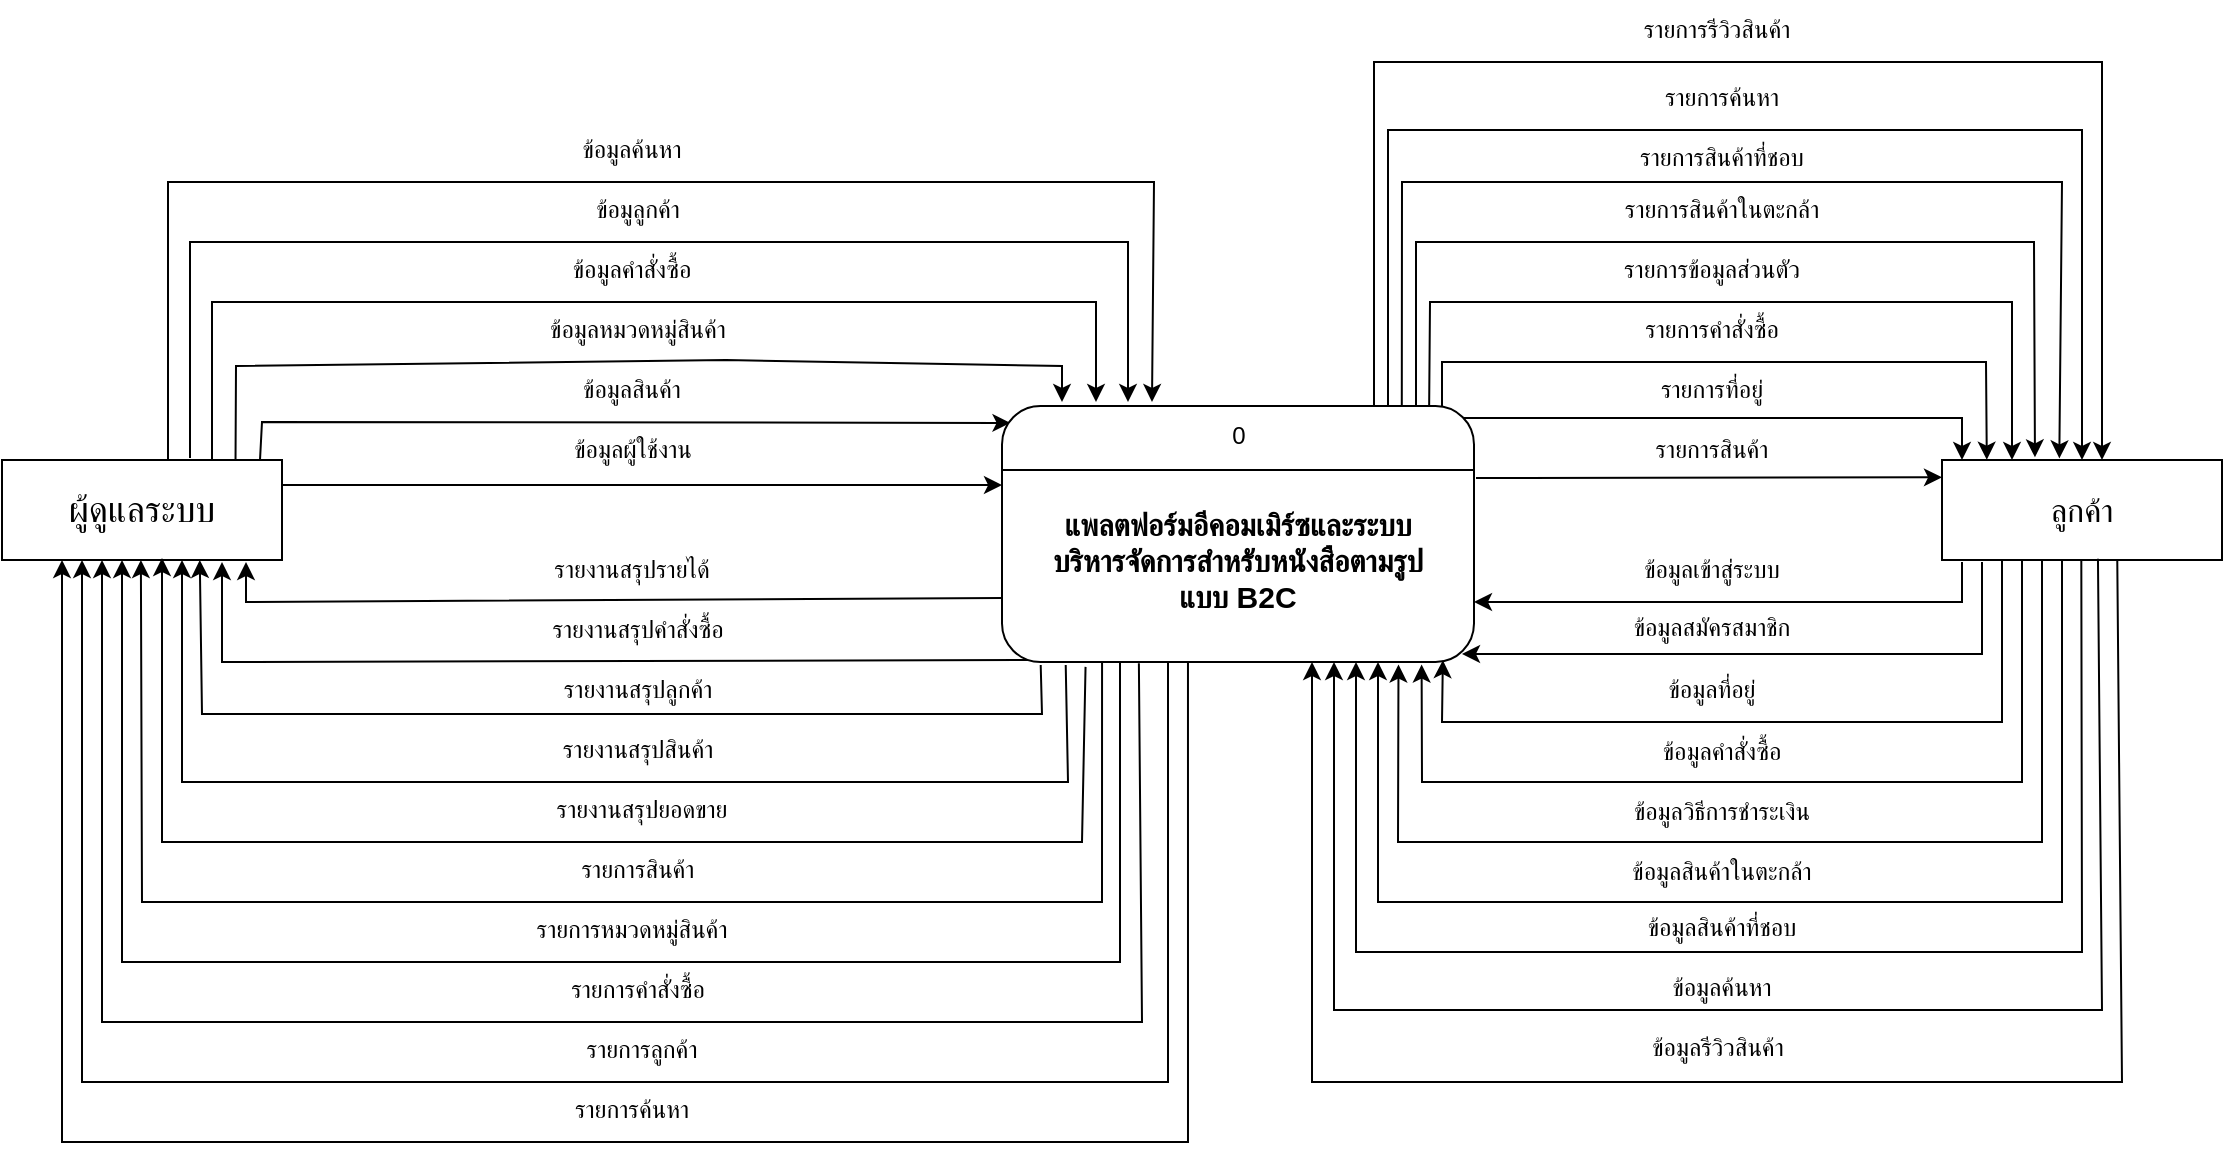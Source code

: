 <mxfile version="22.0.8" type="google">
  <diagram name="Page-1" id="sQkm6KDP3fwNAra3PlNF">
    <mxGraphModel grid="1" page="1" gridSize="10" guides="1" tooltips="1" connect="1" arrows="1" fold="1" pageScale="1" pageWidth="1169" pageHeight="827" math="0" shadow="0">
      <root>
        <mxCell id="0" />
        <mxCell id="1" parent="0" />
        <mxCell id="hlfoo49b2QJRz_j54Fa--24" value="" style="endArrow=classic;html=1;rounded=0;endSize=6;startSize=6;sourcePerimeterSpacing=5;jumpSize=9;" edge="1" parent="1">
          <mxGeometry width="50" height="50" relative="1" as="geometry">
            <mxPoint x="113" y="389" as="sourcePoint" />
            <mxPoint x="605" y="360" as="targetPoint" />
            <Array as="points">
              <mxPoint x="113" y="250" />
              <mxPoint x="606" y="250" />
            </Array>
          </mxGeometry>
        </mxCell>
        <mxCell id="hlfoo49b2QJRz_j54Fa--1" value="" style="html=1;dashed=0;whiteSpace=wrap;" vertex="1" parent="1">
          <mxGeometry x="1000" y="389" width="140" height="50" as="geometry" />
        </mxCell>
        <mxCell id="hlfoo49b2QJRz_j54Fa--2" value="" style="html=1;dashed=0;whiteSpace=wrap;" vertex="1" parent="1">
          <mxGeometry x="30" y="389" width="140" height="50" as="geometry" />
        </mxCell>
        <mxCell id="hlfoo49b2QJRz_j54Fa--7" value="&lt;font style=&quot;font-size: 18px;&quot;&gt;ผู้ดูแลระบบ&lt;/font&gt;" style="text;strokeColor=none;align=center;fillColor=none;html=1;verticalAlign=middle;whiteSpace=wrap;rounded=0;" vertex="1" parent="1">
          <mxGeometry x="50" y="399" width="100" height="30" as="geometry" />
        </mxCell>
        <mxCell id="hlfoo49b2QJRz_j54Fa--8" value="&lt;font style=&quot;font-size: 16px;&quot;&gt;ลูกค้า&lt;/font&gt;" style="text;strokeColor=none;align=center;fillColor=none;html=1;verticalAlign=middle;whiteSpace=wrap;rounded=0;" vertex="1" parent="1">
          <mxGeometry x="1035" y="399" width="70" height="30" as="geometry" />
        </mxCell>
        <mxCell id="hlfoo49b2QJRz_j54Fa--10" value="" style="endArrow=classic;html=1;rounded=0;strokeColor=#000000;exitX=1;exitY=0.25;exitDx=0;exitDy=0;entryX=0;entryY=0.309;entryDx=0;entryDy=0;entryPerimeter=0;" edge="1" parent="1" source="hlfoo49b2QJRz_j54Fa--2" target="hlfoo49b2QJRz_j54Fa--72">
          <mxGeometry width="50" height="50" relative="1" as="geometry">
            <mxPoint x="180" y="399" as="sourcePoint" />
            <mxPoint x="540" y="402" as="targetPoint" />
          </mxGeometry>
        </mxCell>
        <mxCell id="hlfoo49b2QJRz_j54Fa--11" value="ข้อมูลผู้ใช้งาน" style="text;strokeColor=none;align=center;fillColor=none;html=1;verticalAlign=middle;whiteSpace=wrap;rounded=0;" vertex="1" parent="1">
          <mxGeometry x="307.5" y="369" width="75" height="30" as="geometry" />
        </mxCell>
        <mxCell id="hlfoo49b2QJRz_j54Fa--15" value="ข้อมูลสินค้า" style="text;strokeColor=none;align=center;fillColor=none;html=1;verticalAlign=middle;whiteSpace=wrap;rounded=0;" vertex="1" parent="1">
          <mxGeometry x="300" y="339" width="90" height="30" as="geometry" />
        </mxCell>
        <mxCell id="hlfoo49b2QJRz_j54Fa--17" value="" style="endArrow=classic;html=1;rounded=0;exitX=0.834;exitY=0.007;exitDx=0;exitDy=0;exitPerimeter=0;" edge="1" parent="1" source="hlfoo49b2QJRz_j54Fa--2">
          <mxGeometry width="50" height="50" relative="1" as="geometry">
            <mxPoint x="148.57" y="379" as="sourcePoint" />
            <mxPoint x="560" y="360" as="targetPoint" />
            <Array as="points">
              <mxPoint x="147" y="342" />
              <mxPoint x="392" y="339" />
              <mxPoint x="560" y="342" />
            </Array>
          </mxGeometry>
        </mxCell>
        <mxCell id="hlfoo49b2QJRz_j54Fa--20" value="" style="endArrow=classic;html=1;rounded=0;" edge="1" parent="1">
          <mxGeometry width="50" height="50" relative="1" as="geometry">
            <mxPoint x="135" y="389" as="sourcePoint" />
            <mxPoint x="577" y="360" as="targetPoint" />
            <Array as="points">
              <mxPoint x="135" y="310" />
              <mxPoint x="577" y="310" />
            </Array>
          </mxGeometry>
        </mxCell>
        <mxCell id="hlfoo49b2QJRz_j54Fa--21" value="" style="endArrow=classic;html=1;rounded=0;exitX=0.59;exitY=-0.021;exitDx=0;exitDy=0;exitPerimeter=0;" edge="1" parent="1">
          <mxGeometry width="50" height="50" relative="1" as="geometry">
            <mxPoint x="124" y="388" as="sourcePoint" />
            <mxPoint x="593" y="360" as="targetPoint" />
            <Array as="points">
              <mxPoint x="124" y="280" />
              <mxPoint x="593" y="280" />
            </Array>
          </mxGeometry>
        </mxCell>
        <mxCell id="hlfoo49b2QJRz_j54Fa--22" value="ข้อมูลหมวดหมู่สินค้า" style="text;strokeColor=none;align=center;fillColor=none;html=1;verticalAlign=middle;whiteSpace=wrap;rounded=0;" vertex="1" parent="1">
          <mxGeometry x="292.5" y="309" width="110" height="30" as="geometry" />
        </mxCell>
        <mxCell id="hlfoo49b2QJRz_j54Fa--25" value="" style="endArrow=classic;html=1;rounded=0;entryX=0.018;entryY=0.066;entryDx=0;entryDy=0;entryPerimeter=0;" edge="1" parent="1" target="hlfoo49b2QJRz_j54Fa--72">
          <mxGeometry width="50" height="50" relative="1" as="geometry">
            <mxPoint x="159" y="389" as="sourcePoint" />
            <mxPoint x="524" y="370" as="targetPoint" />
            <Array as="points">
              <mxPoint x="160" y="370" />
            </Array>
          </mxGeometry>
        </mxCell>
        <mxCell id="hlfoo49b2QJRz_j54Fa--35" value="ข้อมูลคำสั่งซื้อ" style="text;strokeColor=none;align=center;fillColor=none;html=1;verticalAlign=middle;whiteSpace=wrap;rounded=0;" vertex="1" parent="1">
          <mxGeometry x="285" y="279" width="120" height="30" as="geometry" />
        </mxCell>
        <mxCell id="hlfoo49b2QJRz_j54Fa--36" value="" style="endArrow=classic;html=1;rounded=0;exitX=0;exitY=0.75;exitDx=0;exitDy=0;" edge="1" parent="1" source="hlfoo49b2QJRz_j54Fa--72">
          <mxGeometry width="50" height="50" relative="1" as="geometry">
            <mxPoint x="490" y="459" as="sourcePoint" />
            <mxPoint x="152" y="440" as="targetPoint" />
            <Array as="points">
              <mxPoint x="152" y="460" />
            </Array>
          </mxGeometry>
        </mxCell>
        <mxCell id="hlfoo49b2QJRz_j54Fa--38" value="ข้อมูลูกค้า" style="text;strokeColor=none;align=center;fillColor=none;html=1;verticalAlign=middle;whiteSpace=wrap;rounded=0;" vertex="1" parent="1">
          <mxGeometry x="297.5" y="249" width="100" height="30" as="geometry" />
        </mxCell>
        <mxCell id="hlfoo49b2QJRz_j54Fa--45" value="รายงานสรุปรายได้" style="text;strokeColor=none;align=center;fillColor=none;html=1;verticalAlign=middle;whiteSpace=wrap;rounded=0;" vertex="1" parent="1">
          <mxGeometry x="290" y="429" width="110" height="30" as="geometry" />
        </mxCell>
        <mxCell id="hlfoo49b2QJRz_j54Fa--46" value="" style="endArrow=classic;html=1;rounded=0;" edge="1" parent="1">
          <mxGeometry width="50" height="50" relative="1" as="geometry">
            <mxPoint x="543" y="489" as="sourcePoint" />
            <mxPoint x="140" y="440" as="targetPoint" />
            <Array as="points">
              <mxPoint x="140" y="490" />
            </Array>
          </mxGeometry>
        </mxCell>
        <mxCell id="hlfoo49b2QJRz_j54Fa--47" value="รายงานสรุปคำสั่งซื้อ" style="text;strokeColor=none;align=center;fillColor=none;html=1;verticalAlign=middle;whiteSpace=wrap;rounded=0;" vertex="1" parent="1">
          <mxGeometry x="287.5" y="459" width="120" height="30" as="geometry" />
        </mxCell>
        <mxCell id="hlfoo49b2QJRz_j54Fa--48" value="รายงานสรุปลูกค้า" style="text;strokeColor=none;align=center;fillColor=none;html=1;verticalAlign=middle;whiteSpace=wrap;rounded=0;" vertex="1" parent="1">
          <mxGeometry x="297.5" y="489" width="100" height="30" as="geometry" />
        </mxCell>
        <mxCell id="hlfoo49b2QJRz_j54Fa--49" value="" style="endArrow=classic;html=1;rounded=0;exitX=0.082;exitY=1.012;exitDx=0;exitDy=0;exitPerimeter=0;" edge="1" parent="1" source="hlfoo49b2QJRz_j54Fa--72">
          <mxGeometry width="50" height="50" relative="1" as="geometry">
            <mxPoint x="550" y="516" as="sourcePoint" />
            <mxPoint x="128.89" y="439" as="targetPoint" />
            <Array as="points">
              <mxPoint x="550" y="516" />
              <mxPoint x="130" y="516" />
            </Array>
          </mxGeometry>
        </mxCell>
        <mxCell id="hlfoo49b2QJRz_j54Fa--50" value="รายงานสรุปสินค้า" style="text;strokeColor=none;align=center;fillColor=none;html=1;verticalAlign=middle;whiteSpace=wrap;rounded=0;" vertex="1" parent="1">
          <mxGeometry x="297.5" y="519" width="100" height="30" as="geometry" />
        </mxCell>
        <mxCell id="hlfoo49b2QJRz_j54Fa--51" value="" style="endArrow=classic;html=1;rounded=0;exitX=0.135;exitY=1.012;exitDx=0;exitDy=0;exitPerimeter=0;" edge="1" parent="1" source="hlfoo49b2QJRz_j54Fa--72">
          <mxGeometry width="50" height="50" relative="1" as="geometry">
            <mxPoint x="538.048" y="519.968" as="sourcePoint" />
            <mxPoint x="120" y="439" as="targetPoint" />
            <Array as="points">
              <mxPoint x="563" y="550" />
              <mxPoint x="120" y="550" />
            </Array>
          </mxGeometry>
        </mxCell>
        <mxCell id="hlfoo49b2QJRz_j54Fa--52" value="รายงานสรุปยอดขาย" style="text;strokeColor=none;align=center;fillColor=none;html=1;verticalAlign=middle;whiteSpace=wrap;rounded=0;" vertex="1" parent="1">
          <mxGeometry x="265" y="549" width="170" height="30" as="geometry" />
        </mxCell>
        <mxCell id="hlfoo49b2QJRz_j54Fa--53" value="" style="endArrow=classic;html=1;rounded=0;exitX=0.177;exitY=1.019;exitDx=0;exitDy=0;exitPerimeter=0;" edge="1" parent="1" source="hlfoo49b2QJRz_j54Fa--72">
          <mxGeometry width="50" height="50" relative="1" as="geometry">
            <mxPoint x="552.128" y="528.064" as="sourcePoint" />
            <mxPoint x="110" y="438" as="targetPoint" />
            <Array as="points">
              <mxPoint x="570" y="580" />
              <mxPoint x="110" y="580" />
            </Array>
          </mxGeometry>
        </mxCell>
        <mxCell id="hlfoo49b2QJRz_j54Fa--54" value="รายการสินค้า" style="text;strokeColor=none;align=center;fillColor=none;html=1;verticalAlign=middle;whiteSpace=wrap;rounded=0;" vertex="1" parent="1">
          <mxGeometry x="287.5" y="579" width="120" height="30" as="geometry" />
        </mxCell>
        <mxCell id="hlfoo49b2QJRz_j54Fa--55" value="" style="endArrow=classic;html=1;rounded=0;exitX=0.212;exitY=1;exitDx=0;exitDy=0;exitPerimeter=0;" edge="1" parent="1" source="hlfoo49b2QJRz_j54Fa--72">
          <mxGeometry width="50" height="50" relative="1" as="geometry">
            <mxPoint x="566.384" y="531.584" as="sourcePoint" />
            <mxPoint x="99.44" y="439" as="targetPoint" />
            <Array as="points">
              <mxPoint x="580" y="610" />
              <mxPoint x="100" y="610" />
            </Array>
          </mxGeometry>
        </mxCell>
        <mxCell id="hlfoo49b2QJRz_j54Fa--56" value="รายการหมวดหมู่สินค้า" style="text;strokeColor=none;align=center;fillColor=none;html=1;verticalAlign=middle;whiteSpace=wrap;rounded=0;" vertex="1" parent="1">
          <mxGeometry x="285" y="609" width="120" height="30" as="geometry" />
        </mxCell>
        <mxCell id="hlfoo49b2QJRz_j54Fa--57" value="" style="endArrow=classic;html=1;rounded=0;exitX=0.25;exitY=1;exitDx=0;exitDy=0;" edge="1" parent="1" source="hlfoo49b2QJRz_j54Fa--72">
          <mxGeometry width="50" height="50" relative="1" as="geometry">
            <mxPoint x="578" y="530" as="sourcePoint" />
            <mxPoint x="90" y="439" as="targetPoint" />
            <Array as="points">
              <mxPoint x="589" y="640" />
              <mxPoint x="90" y="640" />
            </Array>
          </mxGeometry>
        </mxCell>
        <mxCell id="hlfoo49b2QJRz_j54Fa--58" value="รายการคำสั่งซื้อ" style="text;strokeColor=none;align=center;fillColor=none;html=1;verticalAlign=middle;whiteSpace=wrap;rounded=0;" vertex="1" parent="1">
          <mxGeometry x="297.5" y="639" width="100" height="30" as="geometry" />
        </mxCell>
        <mxCell id="hlfoo49b2QJRz_j54Fa--59" value="" style="endArrow=classic;html=1;rounded=0;exitX=0.29;exitY=1.005;exitDx=0;exitDy=0;exitPerimeter=0;" edge="1" parent="1" source="hlfoo49b2QJRz_j54Fa--72">
          <mxGeometry width="50" height="50" relative="1" as="geometry">
            <mxPoint x="589" y="530" as="sourcePoint" />
            <mxPoint x="80" y="439" as="targetPoint" />
            <Array as="points">
              <mxPoint x="600" y="670" />
              <mxPoint x="80" y="670" />
            </Array>
          </mxGeometry>
        </mxCell>
        <mxCell id="hlfoo49b2QJRz_j54Fa--60" value="รายการลูกค้า" style="text;strokeColor=none;align=center;fillColor=none;html=1;verticalAlign=middle;whiteSpace=wrap;rounded=0;" vertex="1" parent="1">
          <mxGeometry x="305" y="669" width="90" height="30" as="geometry" />
        </mxCell>
        <mxCell id="hlfoo49b2QJRz_j54Fa--72" value="" style="html=1;dashed=0;whiteSpace=wrap;strokeColor=default;align=center;verticalAlign=middle;fontFamily=Helvetica;fontSize=12;fontColor=default;startSize=20;fillColor=#ffffff;rounded=1;" vertex="1" parent="1">
          <mxGeometry x="530" y="362" width="236" height="128" as="geometry" />
        </mxCell>
        <mxCell id="hlfoo49b2QJRz_j54Fa--73" value="0" style="text;strokeColor=none;align=center;fillColor=none;html=1;verticalAlign=middle;whiteSpace=wrap;rounded=0;fontSize=12;fontFamily=Helvetica;fontColor=default;" vertex="1" parent="1">
          <mxGeometry x="630.5" y="362" width="35" height="30" as="geometry" />
        </mxCell>
        <mxCell id="hlfoo49b2QJRz_j54Fa--74" value="" style="endArrow=none;html=1;rounded=0;fontFamily=Helvetica;fontSize=12;fontColor=default;startSize=20;entryX=1;entryY=0.25;entryDx=0;entryDy=0;exitX=0;exitY=0.25;exitDx=0;exitDy=0;" edge="1" parent="1" source="hlfoo49b2QJRz_j54Fa--72" target="hlfoo49b2QJRz_j54Fa--72">
          <mxGeometry width="50" height="50" relative="1" as="geometry">
            <mxPoint x="550" y="413" as="sourcePoint" />
            <mxPoint x="600" y="363" as="targetPoint" />
            <Array as="points" />
          </mxGeometry>
        </mxCell>
        <mxCell id="hlfoo49b2QJRz_j54Fa--76" value="&lt;b style=&quot;font-size: 15px;&quot;&gt;แพลตฟอร์มอีคอมเมิร์ซและระบบบริหารจัดการสำหรับหนังสือตามรูปแบบ &lt;span style=&quot;font-family: &amp;quot;TH SarabunPSK&amp;quot;, sans-serif;&quot;&gt;B&lt;span lang=&quot;TH&quot;&gt;2&lt;/span&gt;C&lt;/span&gt;&lt;/b&gt;" style="text;strokeColor=none;align=center;fillColor=none;html=1;verticalAlign=middle;whiteSpace=wrap;rounded=0;fontSize=12;fontFamily=Helvetica;fontColor=default;" vertex="1" parent="1">
          <mxGeometry x="546.03" y="399" width="203.95" height="79.5" as="geometry" />
        </mxCell>
        <mxCell id="hlfoo49b2QJRz_j54Fa--77" value="" style="endArrow=classic;html=1;rounded=0;fontFamily=Helvetica;fontSize=12;fontColor=default;startSize=20;" edge="1" parent="1">
          <mxGeometry width="50" height="50" relative="1" as="geometry">
            <mxPoint x="613" y="490" as="sourcePoint" />
            <mxPoint x="70" y="439" as="targetPoint" />
            <Array as="points">
              <mxPoint x="613" y="700" />
              <mxPoint x="70" y="700" />
            </Array>
          </mxGeometry>
        </mxCell>
        <mxCell id="hlfoo49b2QJRz_j54Fa--79" value="" style="endArrow=classic;html=1;rounded=0;fontFamily=Helvetica;fontSize=12;fontColor=default;startSize=20;" edge="1" parent="1">
          <mxGeometry width="50" height="50" relative="1" as="geometry">
            <mxPoint x="767" y="398" as="sourcePoint" />
            <mxPoint x="1000" y="397.67" as="targetPoint" />
          </mxGeometry>
        </mxCell>
        <mxCell id="hlfoo49b2QJRz_j54Fa--82" value="" style="endArrow=classic;html=1;rounded=0;fontFamily=Helvetica;fontSize=12;fontColor=default;startSize=20;" edge="1" parent="1">
          <mxGeometry width="50" height="50" relative="1" as="geometry">
            <mxPoint x="1010" y="440.0" as="sourcePoint" />
            <mxPoint x="766" y="460" as="targetPoint" />
            <Array as="points">
              <mxPoint x="1010" y="460" />
            </Array>
          </mxGeometry>
        </mxCell>
        <mxCell id="hlfoo49b2QJRz_j54Fa--83" value="รายการข้อมูลส่วนตัว" style="text;strokeColor=none;align=center;fillColor=none;html=1;verticalAlign=middle;whiteSpace=wrap;rounded=0;fontSize=12;fontFamily=Helvetica;fontColor=default;" vertex="1" parent="1">
          <mxGeometry x="830" y="279" width="110" height="30" as="geometry" />
        </mxCell>
        <mxCell id="hlfoo49b2QJRz_j54Fa--84" value="ข้อมูลเข้าสู่ระบบ" style="text;strokeColor=none;align=center;fillColor=none;html=1;verticalAlign=middle;whiteSpace=wrap;rounded=0;fontSize=12;fontFamily=Helvetica;fontColor=default;" vertex="1" parent="1">
          <mxGeometry x="840" y="429" width="90" height="30" as="geometry" />
        </mxCell>
        <mxCell id="hlfoo49b2QJRz_j54Fa--85" value="ข้อมูลวิธีการชำระเงิน" style="text;strokeColor=none;align=center;fillColor=none;html=1;verticalAlign=middle;whiteSpace=wrap;rounded=0;fontSize=12;fontFamily=Helvetica;fontColor=default;" vertex="1" parent="1">
          <mxGeometry x="830" y="550" width="120" height="30" as="geometry" />
        </mxCell>
        <mxCell id="hlfoo49b2QJRz_j54Fa--86" value="" style="endArrow=classic;html=1;rounded=0;fontFamily=Helvetica;fontSize=12;fontColor=default;startSize=20;" edge="1" parent="1">
          <mxGeometry width="50" height="50" relative="1" as="geometry">
            <mxPoint x="1020" y="440" as="sourcePoint" />
            <mxPoint x="760" y="486" as="targetPoint" />
            <Array as="points">
              <mxPoint x="1020" y="486" />
            </Array>
          </mxGeometry>
        </mxCell>
        <mxCell id="hlfoo49b2QJRz_j54Fa--87" value="" style="endArrow=classic;html=1;rounded=0;fontFamily=Helvetica;fontSize=12;fontColor=default;startSize=20;" edge="1" parent="1">
          <mxGeometry width="50" height="50" relative="1" as="geometry">
            <mxPoint x="761" y="368" as="sourcePoint" />
            <mxPoint x="1010" y="389" as="targetPoint" />
            <Array as="points">
              <mxPoint x="1010" y="368" />
            </Array>
          </mxGeometry>
        </mxCell>
        <mxCell id="hlfoo49b2QJRz_j54Fa--88" value="ข้อมูลที่อยู่" style="text;strokeColor=none;align=center;fillColor=none;html=1;verticalAlign=middle;whiteSpace=wrap;rounded=0;fontSize=12;fontFamily=Helvetica;fontColor=default;" vertex="1" parent="1">
          <mxGeometry x="845" y="489" width="80" height="30" as="geometry" />
        </mxCell>
        <mxCell id="hlfoo49b2QJRz_j54Fa--89" value="" style="endArrow=classic;html=1;rounded=0;fontFamily=Helvetica;fontSize=12;fontColor=default;startSize=20;entryX=0.934;entryY=0.993;entryDx=0;entryDy=0;entryPerimeter=0;" edge="1" parent="1" target="hlfoo49b2QJRz_j54Fa--72">
          <mxGeometry width="50" height="50" relative="1" as="geometry">
            <mxPoint x="1030" y="439" as="sourcePoint" />
            <mxPoint x="730" y="520" as="targetPoint" />
            <Array as="points">
              <mxPoint x="1030" y="520" />
              <mxPoint x="750" y="520" />
            </Array>
          </mxGeometry>
        </mxCell>
        <mxCell id="hlfoo49b2QJRz_j54Fa--90" value="ข้อมูลคำสั่งซื้อ" style="text;strokeColor=none;align=center;fillColor=none;html=1;verticalAlign=middle;whiteSpace=wrap;rounded=0;fontSize=12;fontFamily=Helvetica;fontColor=default;" vertex="1" parent="1">
          <mxGeometry x="845" y="520" width="90" height="30" as="geometry" />
        </mxCell>
        <mxCell id="hlfoo49b2QJRz_j54Fa--91" value="" style="endArrow=classic;html=1;rounded=0;fontFamily=Helvetica;fontSize=12;fontColor=default;startSize=20;entryX=0.889;entryY=1.01;entryDx=0;entryDy=0;entryPerimeter=0;" edge="1" parent="1" target="hlfoo49b2QJRz_j54Fa--72">
          <mxGeometry width="50" height="50" relative="1" as="geometry">
            <mxPoint x="1040" y="439" as="sourcePoint" />
            <mxPoint x="710" y="550" as="targetPoint" />
            <Array as="points">
              <mxPoint x="1040" y="550" />
              <mxPoint x="740" y="550" />
            </Array>
          </mxGeometry>
        </mxCell>
        <mxCell id="hlfoo49b2QJRz_j54Fa--92" value="รายการที่อยู่" style="text;strokeColor=none;align=center;fillColor=none;html=1;verticalAlign=middle;whiteSpace=wrap;rounded=0;fontSize=12;fontFamily=Helvetica;fontColor=default;" vertex="1" parent="1">
          <mxGeometry x="845" y="339" width="80" height="30" as="geometry" />
        </mxCell>
        <mxCell id="hlfoo49b2QJRz_j54Fa--93" value="" style="endArrow=classic;html=1;rounded=0;fontFamily=Helvetica;fontSize=12;fontColor=default;startSize=20;entryX=0.16;entryY=-0.003;entryDx=0;entryDy=0;entryPerimeter=0;" edge="1" parent="1" target="hlfoo49b2QJRz_j54Fa--1">
          <mxGeometry width="50" height="50" relative="1" as="geometry">
            <mxPoint x="750" y="362" as="sourcePoint" />
            <mxPoint x="1040" y="340" as="targetPoint" />
            <Array as="points">
              <mxPoint x="750" y="340" />
              <mxPoint x="1022" y="340" />
            </Array>
          </mxGeometry>
        </mxCell>
        <mxCell id="hlfoo49b2QJRz_j54Fa--94" value="รายการคำสั่งซื้อ" style="text;strokeColor=none;align=center;fillColor=none;html=1;verticalAlign=middle;whiteSpace=wrap;rounded=0;fontSize=12;fontFamily=Helvetica;fontColor=default;" vertex="1" parent="1">
          <mxGeometry x="835" y="309" width="100" height="30" as="geometry" />
        </mxCell>
        <mxCell id="EOjVual6jyeFLFW5djN4-1" value="ข้อมูลสมัครสมาชิก" style="text;strokeColor=none;align=center;fillColor=none;html=1;verticalAlign=middle;whiteSpace=wrap;rounded=0;" vertex="1" parent="1">
          <mxGeometry x="830" y="458" width="110" height="30" as="geometry" />
        </mxCell>
        <mxCell id="EOjVual6jyeFLFW5djN4-2" value="" style="endArrow=classic;html=1;rounded=0;entryX=0.84;entryY=1.01;entryDx=0;entryDy=0;entryPerimeter=0;" edge="1" parent="1" target="hlfoo49b2QJRz_j54Fa--72">
          <mxGeometry width="50" height="50" relative="1" as="geometry">
            <mxPoint x="1050" y="439" as="sourcePoint" />
            <mxPoint x="700" y="580" as="targetPoint" />
            <Array as="points">
              <mxPoint x="1050" y="580" />
              <mxPoint x="728" y="580" />
            </Array>
          </mxGeometry>
        </mxCell>
        <mxCell id="EOjVual6jyeFLFW5djN4-3" value="ข้อมูลสินค้าในตะกล้า" style="text;strokeColor=none;align=center;fillColor=none;html=1;verticalAlign=middle;whiteSpace=wrap;rounded=0;" vertex="1" parent="1">
          <mxGeometry x="830" y="580" width="120" height="30" as="geometry" />
        </mxCell>
        <mxCell id="EOjVual6jyeFLFW5djN4-4" value="" style="endArrow=classic;html=1;rounded=0;" edge="1" parent="1">
          <mxGeometry width="50" height="50" relative="1" as="geometry">
            <mxPoint x="1060" y="439" as="sourcePoint" />
            <mxPoint x="718" y="490" as="targetPoint" />
            <Array as="points">
              <mxPoint x="1060" y="610" />
              <mxPoint x="718" y="610" />
            </Array>
          </mxGeometry>
        </mxCell>
        <mxCell id="EOjVual6jyeFLFW5djN4-5" value="ข้อมูลสินค้าที่ชอบ" style="text;strokeColor=none;align=center;fillColor=none;html=1;verticalAlign=middle;whiteSpace=wrap;rounded=0;" vertex="1" parent="1">
          <mxGeometry x="840" y="608" width="100" height="30" as="geometry" />
        </mxCell>
        <mxCell id="EOjVual6jyeFLFW5djN4-6" value="" style="endArrow=classic;html=1;rounded=0;" edge="1" parent="1">
          <mxGeometry width="50" height="50" relative="1" as="geometry">
            <mxPoint x="1069.66" y="439" as="sourcePoint" />
            <mxPoint x="707" y="490" as="targetPoint" />
            <Array as="points">
              <mxPoint x="1070" y="635" />
              <mxPoint x="707" y="635" />
            </Array>
          </mxGeometry>
        </mxCell>
        <mxCell id="EOjVual6jyeFLFW5djN4-7" value="" style="endArrow=classic;html=1;rounded=0;entryX=0.25;entryY=0;entryDx=0;entryDy=0;exitX=0.905;exitY=-0.002;exitDx=0;exitDy=0;exitPerimeter=0;" edge="1" parent="1" source="hlfoo49b2QJRz_j54Fa--72" target="hlfoo49b2QJRz_j54Fa--1">
          <mxGeometry width="50" height="50" relative="1" as="geometry">
            <mxPoint x="744" y="360" as="sourcePoint" />
            <mxPoint x="1040" y="300" as="targetPoint" />
            <Array as="points">
              <mxPoint x="744" y="310" />
              <mxPoint x="1035" y="310" />
            </Array>
          </mxGeometry>
        </mxCell>
        <mxCell id="EOjVual6jyeFLFW5djN4-8" value="รายการสินค้าในตะกล้า" style="text;strokeColor=none;align=center;fillColor=none;html=1;verticalAlign=middle;whiteSpace=wrap;rounded=0;" vertex="1" parent="1">
          <mxGeometry x="825" y="249" width="130" height="30" as="geometry" />
        </mxCell>
        <mxCell id="EOjVual6jyeFLFW5djN4-9" value="" style="endArrow=classic;html=1;rounded=0;entryX=0.332;entryY=-0.027;entryDx=0;entryDy=0;entryPerimeter=0;" edge="1" parent="1" target="hlfoo49b2QJRz_j54Fa--1">
          <mxGeometry width="50" height="50" relative="1" as="geometry">
            <mxPoint x="737" y="362" as="sourcePoint" />
            <mxPoint x="1060" y="280" as="targetPoint" />
            <Array as="points">
              <mxPoint x="737" y="280" />
              <mxPoint x="1046" y="280" />
            </Array>
          </mxGeometry>
        </mxCell>
        <mxCell id="EOjVual6jyeFLFW5djN4-10" value="รายการสินค้าที่ชอบ" style="text;strokeColor=none;align=center;fillColor=none;html=1;verticalAlign=middle;whiteSpace=wrap;rounded=0;" vertex="1" parent="1">
          <mxGeometry x="830" y="223" width="120" height="30" as="geometry" />
        </mxCell>
        <mxCell id="EOjVual6jyeFLFW5djN4-11" value="" style="endArrow=classic;html=1;rounded=0;entryX=0.419;entryY=-0.016;entryDx=0;entryDy=0;entryPerimeter=0;" edge="1" parent="1" target="hlfoo49b2QJRz_j54Fa--1">
          <mxGeometry width="50" height="50" relative="1" as="geometry">
            <mxPoint x="729.9" y="362" as="sourcePoint" />
            <mxPoint x="1070" y="250" as="targetPoint" />
            <Array as="points">
              <mxPoint x="730" y="250" />
              <mxPoint x="1060" y="250" />
            </Array>
          </mxGeometry>
        </mxCell>
        <mxCell id="EOjVual6jyeFLFW5djN4-12" value="รายการสินค้า" style="text;strokeColor=none;align=center;fillColor=none;html=1;verticalAlign=middle;whiteSpace=wrap;rounded=0;" vertex="1" parent="1">
          <mxGeometry x="845" y="369" width="80" height="30" as="geometry" />
        </mxCell>
        <mxCell id="EOjVual6jyeFLFW5djN4-13" value="ข้อมูลค้นหา" style="text;strokeColor=none;align=center;fillColor=none;html=1;verticalAlign=middle;whiteSpace=wrap;rounded=0;" vertex="1" parent="1">
          <mxGeometry x="840" y="638" width="100" height="30" as="geometry" />
        </mxCell>
        <mxCell id="EOjVual6jyeFLFW5djN4-14" value="" style="endArrow=classic;html=1;rounded=0;exitX=0.557;exitY=0.988;exitDx=0;exitDy=0;exitPerimeter=0;" edge="1" parent="1" source="hlfoo49b2QJRz_j54Fa--1">
          <mxGeometry width="50" height="50" relative="1" as="geometry">
            <mxPoint x="1090" y="664" as="sourcePoint" />
            <mxPoint x="696" y="490" as="targetPoint" />
            <Array as="points">
              <mxPoint x="1080" y="664" />
              <mxPoint x="696" y="664" />
            </Array>
          </mxGeometry>
        </mxCell>
        <mxCell id="EOjVual6jyeFLFW5djN4-15" value="" style="endArrow=classic;html=1;rounded=0;entryX=0.5;entryY=0;entryDx=0;entryDy=0;" edge="1" parent="1" target="hlfoo49b2QJRz_j54Fa--1">
          <mxGeometry width="50" height="50" relative="1" as="geometry">
            <mxPoint x="723" y="362" as="sourcePoint" />
            <mxPoint x="1090" y="224" as="targetPoint" />
            <Array as="points">
              <mxPoint x="723" y="224" />
              <mxPoint x="1070" y="224" />
            </Array>
          </mxGeometry>
        </mxCell>
        <mxCell id="EOjVual6jyeFLFW5djN4-16" value="รายการค้นหา" style="text;strokeColor=none;align=center;fillColor=none;html=1;verticalAlign=middle;whiteSpace=wrap;rounded=0;" vertex="1" parent="1">
          <mxGeometry x="835" y="193" width="110" height="30" as="geometry" />
        </mxCell>
        <mxCell id="EOjVual6jyeFLFW5djN4-17" value="" style="endArrow=classic;html=1;rounded=0;" edge="1" parent="1">
          <mxGeometry width="50" height="50" relative="1" as="geometry">
            <mxPoint x="716" y="362" as="sourcePoint" />
            <mxPoint x="1080" y="389" as="targetPoint" />
            <Array as="points">
              <mxPoint x="716" y="190" />
              <mxPoint x="1080" y="190" />
            </Array>
          </mxGeometry>
        </mxCell>
        <mxCell id="EOjVual6jyeFLFW5djN4-19" value="รายการรีวิวสินค้า" style="text;strokeColor=none;align=center;fillColor=none;html=1;verticalAlign=middle;whiteSpace=wrap;rounded=0;" vertex="1" parent="1">
          <mxGeometry x="830" y="159" width="115" height="30" as="geometry" />
        </mxCell>
        <mxCell id="EOjVual6jyeFLFW5djN4-20" value="" style="endArrow=classic;html=1;rounded=0;exitX=0.626;exitY=1.007;exitDx=0;exitDy=0;exitPerimeter=0;" edge="1" parent="1" source="hlfoo49b2QJRz_j54Fa--1">
          <mxGeometry width="50" height="50" relative="1" as="geometry">
            <mxPoint x="1100" y="700" as="sourcePoint" />
            <mxPoint x="685" y="490" as="targetPoint" />
            <Array as="points">
              <mxPoint x="1090" y="700" />
              <mxPoint x="685" y="700" />
            </Array>
          </mxGeometry>
        </mxCell>
        <mxCell id="EOjVual6jyeFLFW5djN4-21" value="ข้อมูลรีวิวสินค้า" style="text;strokeColor=none;align=center;fillColor=none;html=1;verticalAlign=middle;whiteSpace=wrap;rounded=0;" vertex="1" parent="1">
          <mxGeometry x="842.5" y="668" width="90" height="30" as="geometry" />
        </mxCell>
        <mxCell id="TOj4RnLwgFYQundT9fhY-1" value="ข้อมูลค้นหา" style="text;strokeColor=none;align=center;fillColor=none;html=1;verticalAlign=middle;whiteSpace=wrap;rounded=0;" vertex="1" parent="1">
          <mxGeometry x="310" y="219" width="70" height="30" as="geometry" />
        </mxCell>
        <mxCell id="TOj4RnLwgFYQundT9fhY-2" value="" style="endArrow=classic;html=1;rounded=0;exitX=0.394;exitY=0.996;exitDx=0;exitDy=0;exitPerimeter=0;" edge="1" parent="1" source="hlfoo49b2QJRz_j54Fa--72">
          <mxGeometry width="50" height="50" relative="1" as="geometry">
            <mxPoint x="640" y="730" as="sourcePoint" />
            <mxPoint x="60" y="439" as="targetPoint" />
            <Array as="points">
              <mxPoint x="623" y="730" />
              <mxPoint x="60" y="730" />
            </Array>
          </mxGeometry>
        </mxCell>
        <mxCell id="TOj4RnLwgFYQundT9fhY-3" value="รายการค้นหา" style="text;strokeColor=none;align=center;fillColor=none;html=1;verticalAlign=middle;whiteSpace=wrap;rounded=0;" vertex="1" parent="1">
          <mxGeometry x="305" y="699" width="80" height="30" as="geometry" />
        </mxCell>
      </root>
    </mxGraphModel>
  </diagram>
</mxfile>
